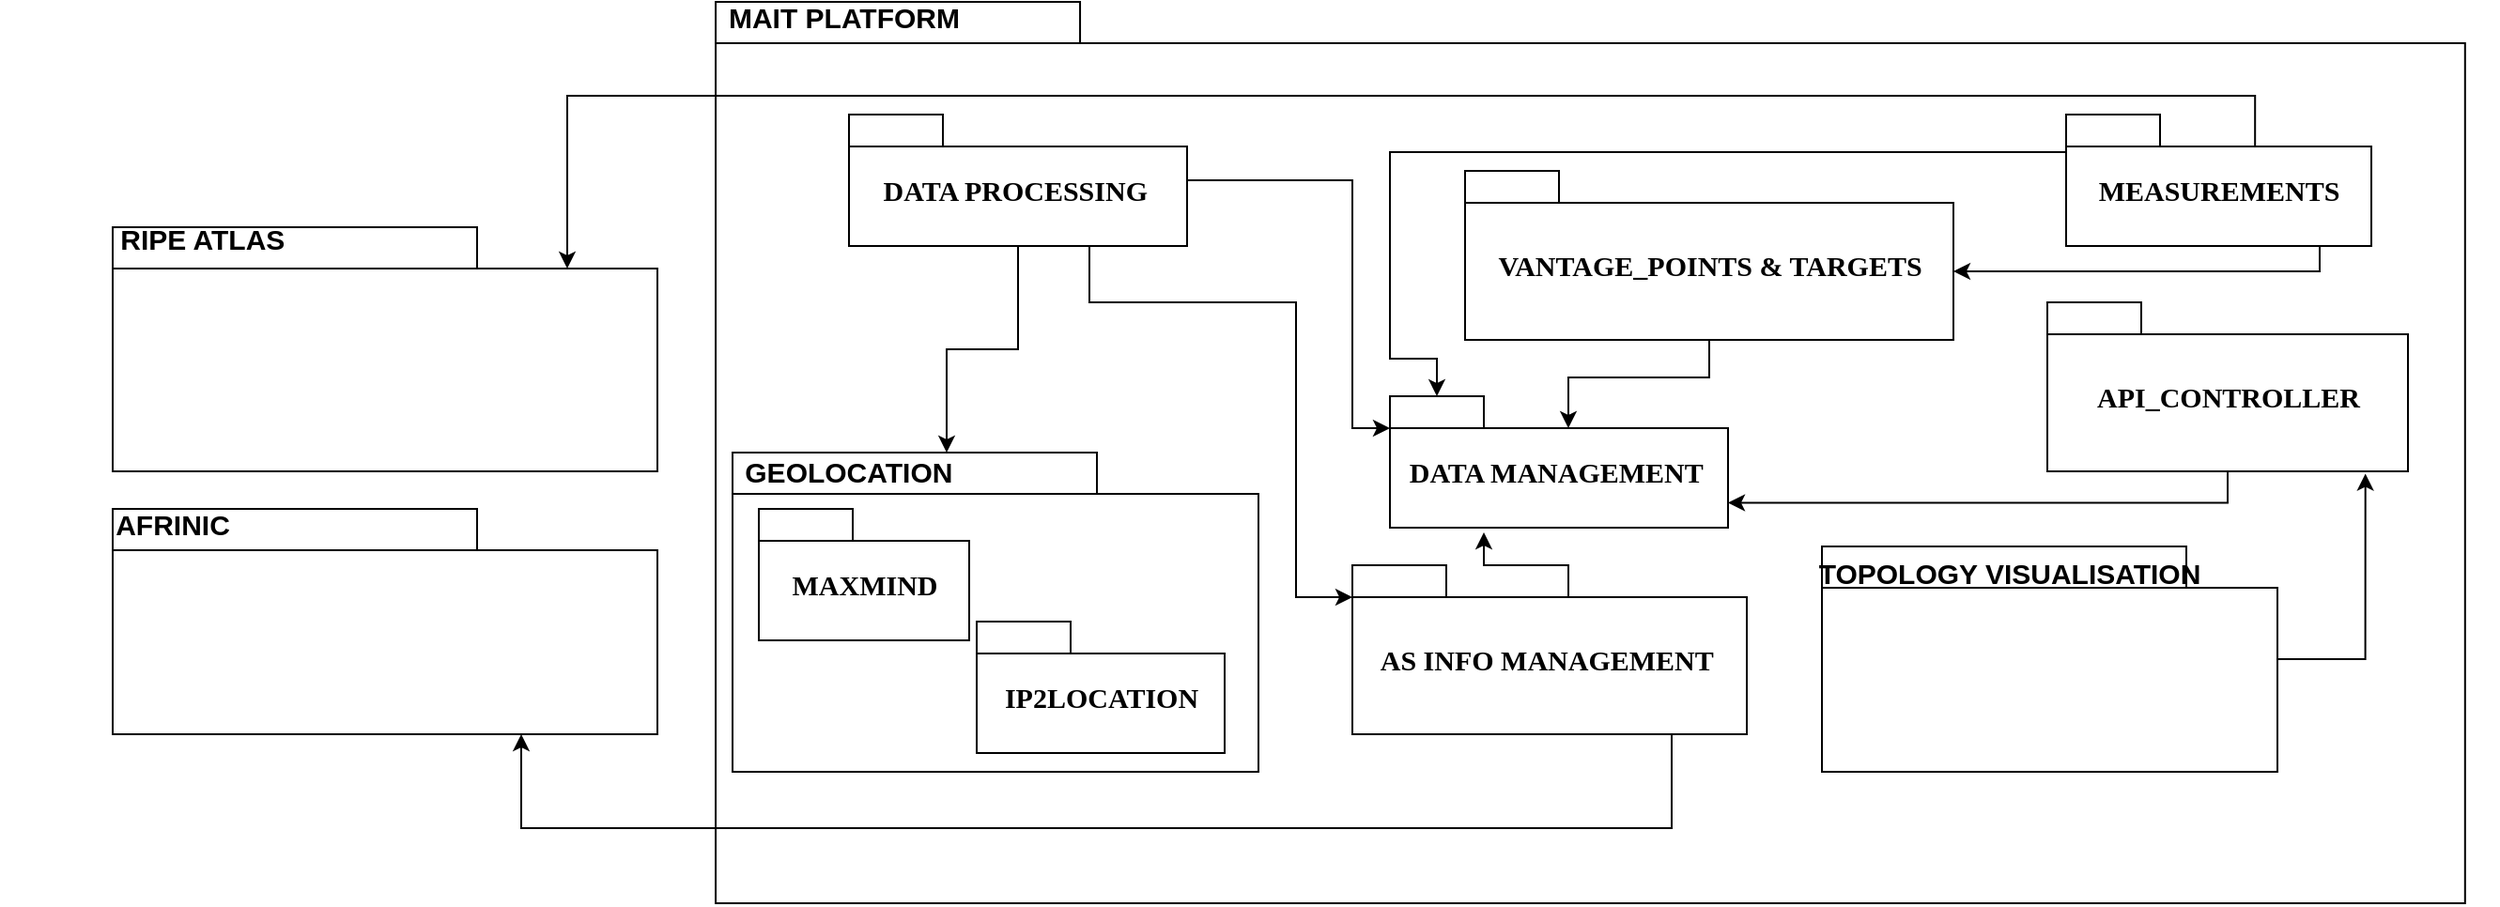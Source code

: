 <mxfile version="21.7.1" type="github">
  <diagram name="Page-1" id="b5b7bab2-c9e2-2cf4-8b2a-24fd1a2a6d21">
    <mxGraphModel dx="2927" dy="-7" grid="1" gridSize="10" guides="1" tooltips="1" connect="1" arrows="1" fold="1" page="1" pageScale="1" pageWidth="827" pageHeight="1169" background="none" math="0" shadow="0">
      <root>
        <mxCell id="0" />
        <mxCell id="1" parent="0" />
        <mxCell id="iW_rK__zYwqqhJCxbNX6-15" value="DATA MANAGEMENT&amp;nbsp;" style="shape=folder;fontStyle=1;spacingTop=10;tabWidth=50;tabHeight=17;tabPosition=left;html=1;rounded=0;shadow=0;comic=0;labelBackgroundColor=none;strokeWidth=1;fontFamily=Verdana;fontSize=15;align=center;" parent="1" vertex="1">
          <mxGeometry x="100" y="1500" width="180" height="70" as="geometry" />
        </mxCell>
        <mxCell id="iW_rK__zYwqqhJCxbNX6-67" style="edgeStyle=orthogonalEdgeStyle;rounded=0;orthogonalLoop=1;jettySize=auto;html=1;exitX=0;exitY=0;exitDx=115;exitDy=17;exitPerimeter=0;fontSize=15;entryX=0.275;entryY=1.036;entryDx=0;entryDy=0;entryPerimeter=0;" parent="1" source="iW_rK__zYwqqhJCxbNX6-25" target="iW_rK__zYwqqhJCxbNX6-15" edge="1">
          <mxGeometry relative="1" as="geometry">
            <mxPoint x="190" y="1580" as="targetPoint" />
            <Array as="points">
              <mxPoint x="195" y="1590" />
              <mxPoint x="150" y="1590" />
              <mxPoint x="150" y="1573" />
            </Array>
          </mxGeometry>
        </mxCell>
        <mxCell id="iW_rK__zYwqqhJCxbNX6-71" style="edgeStyle=orthogonalEdgeStyle;rounded=0;orthogonalLoop=1;jettySize=auto;html=1;fontSize=15;entryX=0.75;entryY=1;entryDx=0;entryDy=0;entryPerimeter=0;" parent="1" source="iW_rK__zYwqqhJCxbNX6-25" target="iW_rK__zYwqqhJCxbNX6-28" edge="1">
          <mxGeometry relative="1" as="geometry">
            <Array as="points">
              <mxPoint x="250" y="1730" />
              <mxPoint x="-363" y="1730" />
            </Array>
            <mxPoint x="-330" y="1830" as="targetPoint" />
          </mxGeometry>
        </mxCell>
        <mxCell id="iW_rK__zYwqqhJCxbNX6-25" value="AS INFO MANAGEMENT&amp;nbsp;" style="shape=folder;fontStyle=1;spacingTop=10;tabWidth=50;tabHeight=17;tabPosition=left;html=1;rounded=0;shadow=0;comic=0;labelBackgroundColor=none;strokeWidth=1;fontFamily=Verdana;fontSize=15;align=center;" parent="1" vertex="1">
          <mxGeometry x="80" y="1590" width="210" height="90" as="geometry" />
        </mxCell>
        <mxCell id="iW_rK__zYwqqhJCxbNX6-70" style="edgeStyle=orthogonalEdgeStyle;rounded=0;orthogonalLoop=1;jettySize=auto;html=1;entryX=0;entryY=0;entryDx=0;entryDy=17;entryPerimeter=0;fontSize=15;" parent="1" source="6e0c8c40b5770093-28" target="iW_rK__zYwqqhJCxbNX6-15" edge="1">
          <mxGeometry relative="1" as="geometry">
            <Array as="points">
              <mxPoint x="80" y="1385" />
              <mxPoint x="80" y="1517" />
            </Array>
          </mxGeometry>
        </mxCell>
        <mxCell id="QrOssLHSuX5LGPpSFZ0U-18" style="edgeStyle=orthogonalEdgeStyle;rounded=0;orthogonalLoop=1;jettySize=auto;html=1;entryX=1;entryY=0;entryDx=0;entryDy=0;" edge="1" parent="1" source="6e0c8c40b5770093-28" target="iW_rK__zYwqqhJCxbNX6-43">
          <mxGeometry relative="1" as="geometry" />
        </mxCell>
        <mxCell id="QrOssLHSuX5LGPpSFZ0U-19" style="edgeStyle=orthogonalEdgeStyle;rounded=0;orthogonalLoop=1;jettySize=auto;html=1;entryX=0;entryY=0;entryDx=0;entryDy=17;entryPerimeter=0;" edge="1" parent="1" source="6e0c8c40b5770093-28" target="iW_rK__zYwqqhJCxbNX6-25">
          <mxGeometry relative="1" as="geometry">
            <Array as="points">
              <mxPoint x="-60" y="1450" />
              <mxPoint x="50" y="1450" />
              <mxPoint x="50" y="1607" />
            </Array>
          </mxGeometry>
        </mxCell>
        <mxCell id="6e0c8c40b5770093-28" value="DATA PROCESSING&amp;nbsp;" style="shape=folder;fontStyle=1;spacingTop=10;tabWidth=50;tabHeight=17;tabPosition=left;html=1;rounded=0;shadow=0;comic=0;labelBackgroundColor=none;strokeWidth=1;fontFamily=Verdana;fontSize=15;align=center;" parent="1" vertex="1">
          <mxGeometry x="-188" y="1350" width="180" height="70" as="geometry" />
        </mxCell>
        <mxCell id="iW_rK__zYwqqhJCxbNX6-66" style="edgeStyle=orthogonalEdgeStyle;rounded=0;orthogonalLoop=1;jettySize=auto;html=1;entryX=0;entryY=0;entryDx=95;entryDy=17;entryPerimeter=0;fontSize=15;" parent="1" source="iW_rK__zYwqqhJCxbNX6-27" target="iW_rK__zYwqqhJCxbNX6-15" edge="1">
          <mxGeometry relative="1" as="geometry" />
        </mxCell>
        <mxCell id="iW_rK__zYwqqhJCxbNX6-27" value="VANTAGE_POINTS &amp;amp; TARGETS" style="shape=folder;fontStyle=1;spacingTop=10;tabWidth=50;tabHeight=17;tabPosition=left;html=1;rounded=0;shadow=0;comic=0;labelBackgroundColor=none;strokeWidth=1;fontFamily=Verdana;fontSize=15;align=center;" parent="1" vertex="1">
          <mxGeometry x="140" y="1380" width="260" height="90" as="geometry" />
        </mxCell>
        <mxCell id="iW_rK__zYwqqhJCxbNX6-59" style="edgeStyle=orthogonalEdgeStyle;rounded=0;orthogonalLoop=1;jettySize=auto;html=1;fontSize=15;entryX=0;entryY=0;entryDx=180;entryDy=56.75;entryPerimeter=0;" parent="1" source="iW_rK__zYwqqhJCxbNX6-38" target="iW_rK__zYwqqhJCxbNX6-15" edge="1">
          <mxGeometry relative="1" as="geometry">
            <Array as="points">
              <mxPoint x="546" y="1557" />
            </Array>
            <mxPoint x="310" y="1774" as="targetPoint" />
          </mxGeometry>
        </mxCell>
        <mxCell id="iW_rK__zYwqqhJCxbNX6-38" value="API_CONTROLLER" style="shape=folder;fontStyle=1;spacingTop=10;tabWidth=50;tabHeight=17;tabPosition=left;html=1;rounded=0;shadow=0;comic=0;labelBackgroundColor=none;strokeWidth=1;fontFamily=Verdana;fontSize=15;align=center;" parent="1" vertex="1">
          <mxGeometry x="450" y="1450" width="192" height="90" as="geometry" />
        </mxCell>
        <mxCell id="iW_rK__zYwqqhJCxbNX6-56" style="edgeStyle=orthogonalEdgeStyle;rounded=0;orthogonalLoop=1;jettySize=auto;html=1;entryX=0;entryY=0;entryDx=242;entryDy=22;entryPerimeter=0;exitX=0.619;exitY=0.271;exitDx=0;exitDy=0;exitPerimeter=0;fontSize=15;" parent="1" source="6e0c8c40b5770093-31" target="iW_rK__zYwqqhJCxbNX6-32" edge="1">
          <mxGeometry relative="1" as="geometry">
            <mxPoint x="592.015" y="1324" as="sourcePoint" />
            <mxPoint x="-352.0" y="1360" as="targetPoint" />
            <Array as="points">
              <mxPoint x="561" y="1340" />
              <mxPoint x="-338" y="1340" />
            </Array>
          </mxGeometry>
        </mxCell>
        <mxCell id="iW_rK__zYwqqhJCxbNX6-60" style="edgeStyle=orthogonalEdgeStyle;rounded=0;orthogonalLoop=1;jettySize=auto;html=1;entryX=0;entryY=0;entryDx=25;entryDy=0;entryPerimeter=0;fontSize=15;" parent="1" source="6e0c8c40b5770093-31" target="iW_rK__zYwqqhJCxbNX6-15" edge="1">
          <mxGeometry relative="1" as="geometry">
            <Array as="points">
              <mxPoint x="100" y="1370" />
              <mxPoint x="100" y="1480" />
              <mxPoint x="125" y="1480" />
            </Array>
          </mxGeometry>
        </mxCell>
        <mxCell id="iW_rK__zYwqqhJCxbNX6-61" style="edgeStyle=orthogonalEdgeStyle;rounded=0;orthogonalLoop=1;jettySize=auto;html=1;fontSize=15;entryX=0;entryY=0;entryDx=260;entryDy=53.5;entryPerimeter=0;" parent="1" source="6e0c8c40b5770093-31" target="iW_rK__zYwqqhJCxbNX6-27" edge="1">
          <mxGeometry relative="1" as="geometry">
            <Array as="points">
              <mxPoint x="595" y="1434" />
            </Array>
            <mxPoint x="460" y="1510" as="targetPoint" />
          </mxGeometry>
        </mxCell>
        <mxCell id="6e0c8c40b5770093-31" value="MEASUREMENTS" style="shape=folder;fontStyle=1;spacingTop=10;tabWidth=50;tabHeight=17;tabPosition=left;html=1;rounded=0;shadow=0;comic=0;labelBackgroundColor=none;strokeWidth=1;fontFamily=Verdana;fontSize=15;align=center;" parent="1" vertex="1">
          <mxGeometry x="460" y="1350" width="162.5" height="70" as="geometry" />
        </mxCell>
        <mxCell id="QrOssLHSuX5LGPpSFZ0U-2" value="" style="group" vertex="1" connectable="0" parent="1">
          <mxGeometry x="-260" y="1530" width="290" height="210" as="geometry" />
        </mxCell>
        <mxCell id="QrOssLHSuX5LGPpSFZ0U-17" value="" style="group" vertex="1" connectable="0" parent="QrOssLHSuX5LGPpSFZ0U-2">
          <mxGeometry x="10" width="280" height="170" as="geometry" />
        </mxCell>
        <mxCell id="iW_rK__zYwqqhJCxbNX6-41" value="" style="shape=folder;fontStyle=1;spacingTop=10;tabWidth=194;tabHeight=22;tabPosition=left;html=1;rounded=0;shadow=0;comic=0;labelBackgroundColor=none;strokeWidth=1;fillColor=none;fontFamily=Verdana;fontSize=15;align=center;" parent="QrOssLHSuX5LGPpSFZ0U-17" vertex="1">
          <mxGeometry width="280" height="170" as="geometry" />
        </mxCell>
        <mxCell id="iW_rK__zYwqqhJCxbNX6-42" value="MAXMIND" style="shape=folder;fontStyle=1;spacingTop=10;tabWidth=50;tabHeight=17;tabPosition=left;html=1;rounded=0;shadow=0;comic=0;labelBackgroundColor=none;strokeWidth=1;fontFamily=Verdana;fontSize=15;align=center;" parent="QrOssLHSuX5LGPpSFZ0U-17" vertex="1">
          <mxGeometry x="14" y="30" width="112" height="70" as="geometry" />
        </mxCell>
        <mxCell id="iW_rK__zYwqqhJCxbNX6-43" value="GEOLOCATION&amp;nbsp;" style="text;html=1;strokeColor=none;fillColor=none;align=center;verticalAlign=middle;whiteSpace=wrap;rounded=0;fontSize=15;fontStyle=1" parent="QrOssLHSuX5LGPpSFZ0U-17" vertex="1">
          <mxGeometry x="14" width="100" height="20" as="geometry" />
        </mxCell>
        <mxCell id="iW_rK__zYwqqhJCxbNX6-44" value="IP2LOCATION" style="shape=folder;fontStyle=1;spacingTop=10;tabWidth=50;tabHeight=17;tabPosition=left;html=1;rounded=0;shadow=0;comic=0;labelBackgroundColor=none;strokeWidth=1;fontFamily=Verdana;fontSize=15;align=center;" parent="QrOssLHSuX5LGPpSFZ0U-17" vertex="1">
          <mxGeometry x="130" y="90" width="132" height="70" as="geometry" />
        </mxCell>
        <mxCell id="QrOssLHSuX5LGPpSFZ0U-3" value="" style="group" vertex="1" connectable="0" parent="1">
          <mxGeometry x="-580" y="1410" width="290" height="130" as="geometry" />
        </mxCell>
        <mxCell id="iW_rK__zYwqqhJCxbNX6-32" value="" style="shape=folder;fontStyle=1;spacingTop=10;tabWidth=194;tabHeight=22;tabPosition=left;html=1;rounded=0;shadow=0;comic=0;labelBackgroundColor=none;strokeWidth=1;fillColor=none;fontFamily=Verdana;fontSize=15;align=center;" parent="QrOssLHSuX5LGPpSFZ0U-3" vertex="1">
          <mxGeometry width="290" height="130" as="geometry" />
        </mxCell>
        <mxCell id="iW_rK__zYwqqhJCxbNX6-33" value="&lt;b&gt;RIPE ATLAS&amp;nbsp;&lt;/b&gt;" style="text;html=1;strokeColor=none;fillColor=none;align=center;verticalAlign=middle;whiteSpace=wrap;rounded=0;fontSize=15;" parent="QrOssLHSuX5LGPpSFZ0U-3" vertex="1">
          <mxGeometry width="100" height="12.381" as="geometry" />
        </mxCell>
        <mxCell id="QrOssLHSuX5LGPpSFZ0U-11" value="" style="group" vertex="1" connectable="0" parent="1">
          <mxGeometry x="-640" y="1560" width="350" height="120" as="geometry" />
        </mxCell>
        <mxCell id="iW_rK__zYwqqhJCxbNX6-28" value="" style="shape=folder;fontStyle=1;spacingTop=10;tabWidth=194;tabHeight=22;tabPosition=left;html=1;rounded=0;shadow=0;comic=0;labelBackgroundColor=none;strokeWidth=1;fillColor=none;fontFamily=Verdana;fontSize=15;align=center;" parent="QrOssLHSuX5LGPpSFZ0U-11" vertex="1">
          <mxGeometry x="60" width="290" height="120" as="geometry" />
        </mxCell>
        <mxCell id="iW_rK__zYwqqhJCxbNX6-29" value="AFRINIC" style="text;html=1;strokeColor=none;fillColor=none;align=center;verticalAlign=middle;whiteSpace=wrap;rounded=0;fontSize=15;fontStyle=1" parent="QrOssLHSuX5LGPpSFZ0U-11" vertex="1">
          <mxGeometry y="2.286" width="184" height="11.429" as="geometry" />
        </mxCell>
        <mxCell id="iW_rK__zYwqqhJCxbNX6-73" style="edgeStyle=orthogonalEdgeStyle;rounded=0;orthogonalLoop=1;jettySize=auto;html=1;exitX=0.5;exitY=1;exitDx=0;exitDy=0;fontSize=15;" parent="QrOssLHSuX5LGPpSFZ0U-11" source="iW_rK__zYwqqhJCxbNX6-29" target="iW_rK__zYwqqhJCxbNX6-29" edge="1">
          <mxGeometry relative="1" as="geometry" />
        </mxCell>
        <mxCell id="QrOssLHSuX5LGPpSFZ0U-21" style="edgeStyle=orthogonalEdgeStyle;rounded=0;orthogonalLoop=1;jettySize=auto;html=1;entryX=0.882;entryY=1.014;entryDx=0;entryDy=0;entryPerimeter=0;" edge="1" parent="1" source="iW_rK__zYwqqhJCxbNX6-34" target="iW_rK__zYwqqhJCxbNX6-38">
          <mxGeometry relative="1" as="geometry">
            <mxPoint x="620.0" y="1560" as="targetPoint" />
            <Array as="points">
              <mxPoint x="619" y="1640" />
            </Array>
          </mxGeometry>
        </mxCell>
        <mxCell id="QrOssLHSuX5LGPpSFZ0U-15" value="" style="group" vertex="1" connectable="0" parent="1">
          <mxGeometry x="380" y="1570" width="242.5" height="140" as="geometry" />
        </mxCell>
        <mxCell id="iW_rK__zYwqqhJCxbNX6-34" value="" style="shape=folder;fontStyle=1;spacingTop=10;tabWidth=194;tabHeight=22;tabPosition=left;html=1;rounded=0;shadow=0;comic=0;labelBackgroundColor=none;strokeWidth=1;fillColor=none;fontFamily=Verdana;fontSize=15;align=center;" parent="QrOssLHSuX5LGPpSFZ0U-15" vertex="1">
          <mxGeometry x="-50" y="10" width="242.5" height="120" as="geometry" />
        </mxCell>
        <mxCell id="iW_rK__zYwqqhJCxbNX6-35" value="TOPOLOGY VISUALISATION" style="text;html=1;strokeColor=none;fillColor=none;align=center;verticalAlign=middle;whiteSpace=wrap;rounded=0;fontSize=15;fontStyle=1" parent="QrOssLHSuX5LGPpSFZ0U-15" vertex="1">
          <mxGeometry x="-60" y="14" width="220" height="20" as="geometry" />
        </mxCell>
        <mxCell id="QrOssLHSuX5LGPpSFZ0U-24" value="" style="group" vertex="1" connectable="0" parent="1">
          <mxGeometry x="-280" y="1290" width="970" height="480" as="geometry" />
        </mxCell>
        <mxCell id="QrOssLHSuX5LGPpSFZ0U-25" value="" style="group" vertex="1" connectable="0" parent="QrOssLHSuX5LGPpSFZ0U-24">
          <mxGeometry x="-17.601" width="970" height="480" as="geometry" />
        </mxCell>
        <mxCell id="QrOssLHSuX5LGPpSFZ0U-13" value="" style="shape=folder;fontStyle=1;spacingTop=10;tabWidth=194;tabHeight=22;tabPosition=left;html=1;rounded=0;shadow=0;comic=0;labelBackgroundColor=none;strokeWidth=1;fillColor=none;fontFamily=Verdana;fontSize=15;align=center;" vertex="1" parent="QrOssLHSuX5LGPpSFZ0U-25">
          <mxGeometry x="38.624" width="931.376" height="480" as="geometry" />
        </mxCell>
        <mxCell id="QrOssLHSuX5LGPpSFZ0U-14" value="MAIT PLATFORM" style="text;html=1;strokeColor=none;fillColor=none;align=center;verticalAlign=middle;whiteSpace=wrap;rounded=0;fontSize=15;fontStyle=1" vertex="1" parent="QrOssLHSuX5LGPpSFZ0U-25">
          <mxGeometry width="215.121" height="16.842" as="geometry" />
        </mxCell>
      </root>
    </mxGraphModel>
  </diagram>
</mxfile>
